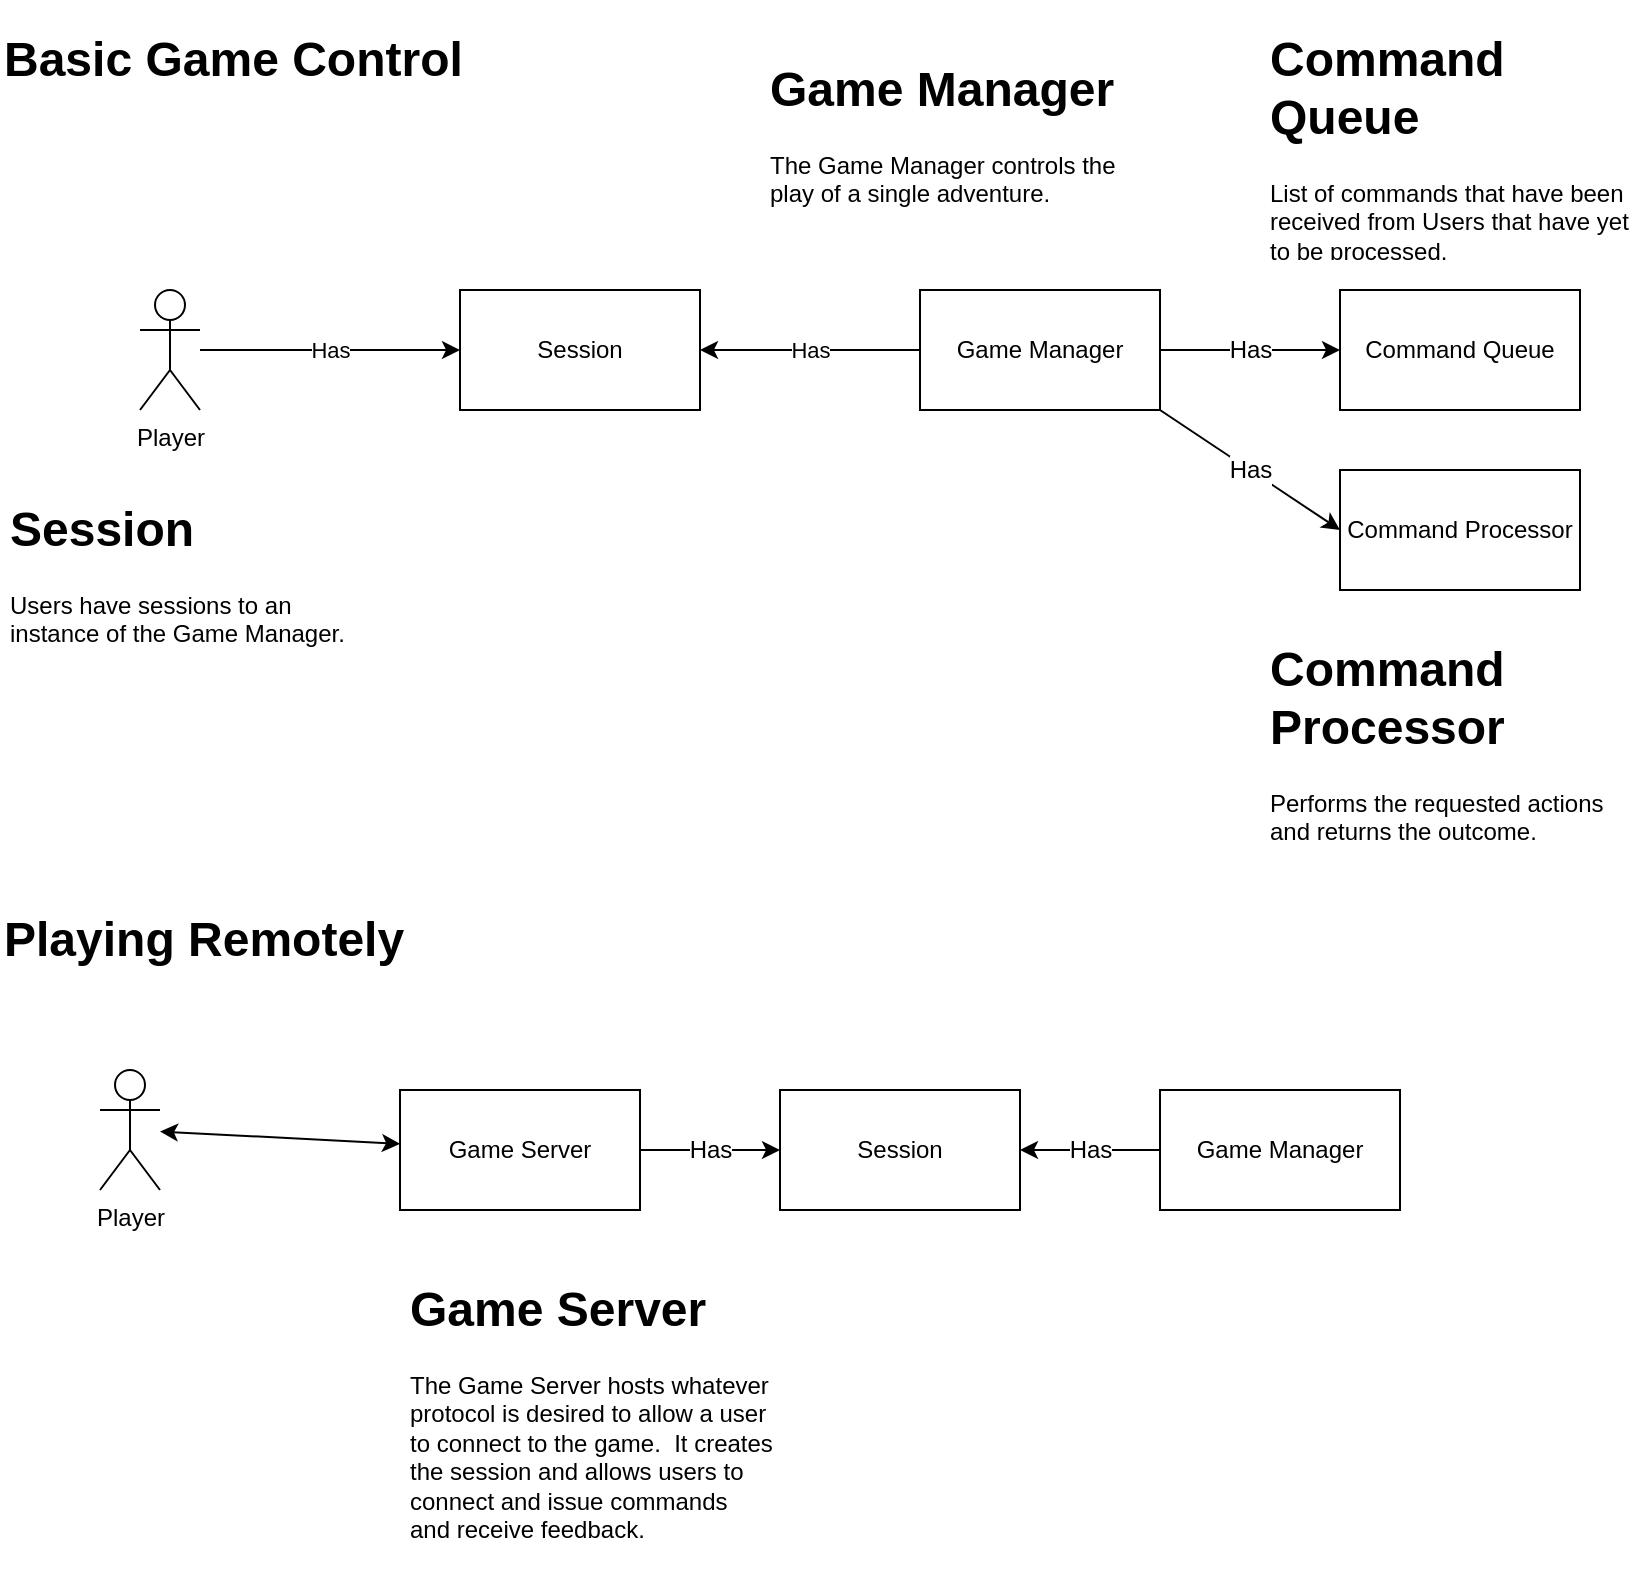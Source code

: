 <mxfile version="20.2.3" type="device"><diagram id="zzfWcsMxU8P05k3gywRi" name="Page-1"><mxGraphModel dx="1102" dy="871" grid="1" gridSize="10" guides="1" tooltips="1" connect="1" arrows="1" fold="1" page="1" pageScale="1" pageWidth="850" pageHeight="1100" math="0" shadow="0"><root><mxCell id="0"/><mxCell id="1" parent="0"/><mxCell id="sntSWek4g7D2sLz1gsQd-1" value="Game Manager" style="rounded=0;whiteSpace=wrap;html=1;" vertex="1" parent="1"><mxGeometry x="480" y="150" width="120" height="60" as="geometry"/></mxCell><mxCell id="sntSWek4g7D2sLz1gsQd-2" value="Player" style="shape=umlActor;verticalLabelPosition=bottom;verticalAlign=top;html=1;outlineConnect=0;" vertex="1" parent="1"><mxGeometry x="90" y="150" width="30" height="60" as="geometry"/></mxCell><mxCell id="sntSWek4g7D2sLz1gsQd-3" value="Session" style="rounded=0;whiteSpace=wrap;html=1;" vertex="1" parent="1"><mxGeometry x="250" y="150" width="120" height="60" as="geometry"/></mxCell><mxCell id="sntSWek4g7D2sLz1gsQd-4" value="Has" style="endArrow=classic;html=1;rounded=0;exitX=0;exitY=0.5;exitDx=0;exitDy=0;entryX=1;entryY=0.5;entryDx=0;entryDy=0;" edge="1" parent="1" source="sntSWek4g7D2sLz1gsQd-1" target="sntSWek4g7D2sLz1gsQd-3"><mxGeometry width="50" height="50" relative="1" as="geometry"><mxPoint x="380" y="200" as="sourcePoint"/><mxPoint x="430" y="150" as="targetPoint"/></mxGeometry></mxCell><mxCell id="sntSWek4g7D2sLz1gsQd-5" value="Has" style="endArrow=classic;html=1;rounded=0;entryX=0;entryY=0.5;entryDx=0;entryDy=0;" edge="1" parent="1" source="sntSWek4g7D2sLz1gsQd-2" target="sntSWek4g7D2sLz1gsQd-3"><mxGeometry width="50" height="50" relative="1" as="geometry"><mxPoint x="380" y="200" as="sourcePoint"/><mxPoint x="430" y="150" as="targetPoint"/></mxGeometry></mxCell><mxCell id="sntSWek4g7D2sLz1gsQd-6" value="&lt;h1&gt;Session&lt;/h1&gt;&lt;div&gt;Users have sessions to an instance of the Game Manager.&lt;/div&gt;" style="text;html=1;strokeColor=none;fillColor=none;spacing=5;spacingTop=-20;whiteSpace=wrap;overflow=hidden;rounded=0;" vertex="1" parent="1"><mxGeometry x="20" y="250" width="190" height="90" as="geometry"/></mxCell><mxCell id="sntSWek4g7D2sLz1gsQd-7" value="&lt;h1&gt;Game Manager&lt;/h1&gt;&lt;div&gt;The Game Manager controls the play of a single adventure.&lt;/div&gt;" style="text;html=1;strokeColor=none;fillColor=none;spacing=5;spacingTop=-20;whiteSpace=wrap;overflow=hidden;rounded=0;" vertex="1" parent="1"><mxGeometry x="400" y="30" width="190" height="90" as="geometry"/></mxCell><mxCell id="sntSWek4g7D2sLz1gsQd-8" value="&lt;font style=&quot;font-size: 24px;&quot;&gt;Basic Game Control&lt;/font&gt;" style="text;html=1;strokeColor=none;fillColor=none;align=left;verticalAlign=middle;whiteSpace=wrap;rounded=0;fontSize=20;fontStyle=1" vertex="1" parent="1"><mxGeometry x="20" y="20" width="300" height="30" as="geometry"/></mxCell><mxCell id="sntSWek4g7D2sLz1gsQd-9" value="Command Queue" style="rounded=0;whiteSpace=wrap;html=1;fontSize=12;" vertex="1" parent="1"><mxGeometry x="690" y="150" width="120" height="60" as="geometry"/></mxCell><mxCell id="sntSWek4g7D2sLz1gsQd-10" value="Has" style="endArrow=classic;html=1;rounded=0;fontSize=12;exitX=1;exitY=0.5;exitDx=0;exitDy=0;entryX=0;entryY=0.5;entryDx=0;entryDy=0;" edge="1" parent="1" source="sntSWek4g7D2sLz1gsQd-1" target="sntSWek4g7D2sLz1gsQd-9"><mxGeometry width="50" height="50" relative="1" as="geometry"><mxPoint x="400" y="160" as="sourcePoint"/><mxPoint x="450" y="110" as="targetPoint"/></mxGeometry></mxCell><mxCell id="sntSWek4g7D2sLz1gsQd-11" value="Command Processor" style="rounded=0;whiteSpace=wrap;html=1;fontSize=12;" vertex="1" parent="1"><mxGeometry x="690" y="240" width="120" height="60" as="geometry"/></mxCell><mxCell id="sntSWek4g7D2sLz1gsQd-12" value="Has" style="endArrow=classic;html=1;rounded=0;fontSize=12;entryX=0;entryY=0.5;entryDx=0;entryDy=0;exitX=1;exitY=1;exitDx=0;exitDy=0;" edge="1" parent="1" source="sntSWek4g7D2sLz1gsQd-1" target="sntSWek4g7D2sLz1gsQd-11"><mxGeometry width="50" height="50" relative="1" as="geometry"><mxPoint x="400" y="160" as="sourcePoint"/><mxPoint x="450" y="110" as="targetPoint"/></mxGeometry></mxCell><mxCell id="sntSWek4g7D2sLz1gsQd-13" value="&lt;h1&gt;Command Queue&lt;/h1&gt;&lt;div&gt;List of commands that have been received from Users that have yet to be processed.&lt;/div&gt;&lt;div&gt;&lt;br&gt;&lt;/div&gt;" style="text;html=1;strokeColor=none;fillColor=none;spacing=5;spacingTop=-20;whiteSpace=wrap;overflow=hidden;rounded=0;fontSize=12;" vertex="1" parent="1"><mxGeometry x="650" y="15" width="190" height="120" as="geometry"/></mxCell><mxCell id="sntSWek4g7D2sLz1gsQd-14" value="&lt;h1&gt;Command Processor&lt;/h1&gt;&lt;div&gt;Performs the requested actions and returns the outcome.&lt;/div&gt;" style="text;html=1;strokeColor=none;fillColor=none;spacing=5;spacingTop=-20;whiteSpace=wrap;overflow=hidden;rounded=0;fontSize=12;" vertex="1" parent="1"><mxGeometry x="650" y="320" width="190" height="120" as="geometry"/></mxCell><mxCell id="sntSWek4g7D2sLz1gsQd-15" value="Game Server" style="rounded=0;whiteSpace=wrap;html=1;fontSize=12;" vertex="1" parent="1"><mxGeometry x="220" y="550" width="120" height="60" as="geometry"/></mxCell><mxCell id="sntSWek4g7D2sLz1gsQd-16" value="Player" style="shape=umlActor;verticalLabelPosition=bottom;verticalAlign=top;html=1;outlineConnect=0;fontSize=12;" vertex="1" parent="1"><mxGeometry x="70" y="540" width="30" height="60" as="geometry"/></mxCell><mxCell id="sntSWek4g7D2sLz1gsQd-17" value="&lt;font style=&quot;font-size: 24px;&quot;&gt;Playing Remotely&lt;/font&gt;" style="text;html=1;strokeColor=none;fillColor=none;align=left;verticalAlign=middle;whiteSpace=wrap;rounded=0;fontSize=20;fontStyle=1" vertex="1" parent="1"><mxGeometry x="20" y="460" width="300" height="30" as="geometry"/></mxCell><mxCell id="sntSWek4g7D2sLz1gsQd-18" value="Session" style="rounded=0;whiteSpace=wrap;html=1;" vertex="1" parent="1"><mxGeometry x="410" y="550" width="120" height="60" as="geometry"/></mxCell><mxCell id="sntSWek4g7D2sLz1gsQd-19" value="Has" style="endArrow=classic;html=1;rounded=0;fontSize=12;entryX=0;entryY=0.5;entryDx=0;entryDy=0;" edge="1" parent="1" source="sntSWek4g7D2sLz1gsQd-15" target="sntSWek4g7D2sLz1gsQd-18"><mxGeometry width="50" height="50" relative="1" as="geometry"><mxPoint x="370" y="580" as="sourcePoint"/><mxPoint x="420" y="530" as="targetPoint"/></mxGeometry></mxCell><mxCell id="sntSWek4g7D2sLz1gsQd-20" value="" style="endArrow=classic;startArrow=classic;html=1;rounded=0;fontSize=12;" edge="1" parent="1" source="sntSWek4g7D2sLz1gsQd-16" target="sntSWek4g7D2sLz1gsQd-15"><mxGeometry width="50" height="50" relative="1" as="geometry"><mxPoint x="160" y="581" as="sourcePoint"/><mxPoint x="210" y="580" as="targetPoint"/></mxGeometry></mxCell><mxCell id="sntSWek4g7D2sLz1gsQd-24" value="Game Manager" style="rounded=0;whiteSpace=wrap;html=1;" vertex="1" parent="1"><mxGeometry x="600" y="550" width="120" height="60" as="geometry"/></mxCell><mxCell id="sntSWek4g7D2sLz1gsQd-25" value="Has" style="endArrow=classic;html=1;rounded=0;fontSize=12;exitX=0;exitY=0.5;exitDx=0;exitDy=0;entryX=1;entryY=0.5;entryDx=0;entryDy=0;" edge="1" parent="1" source="sntSWek4g7D2sLz1gsQd-24" target="sntSWek4g7D2sLz1gsQd-18"><mxGeometry width="50" height="50" relative="1" as="geometry"><mxPoint x="400" y="450" as="sourcePoint"/><mxPoint x="560" y="460" as="targetPoint"/></mxGeometry></mxCell><mxCell id="sntSWek4g7D2sLz1gsQd-26" value="&lt;h1&gt;Game Server&lt;/h1&gt;&lt;div&gt;The Game Server hosts whatever protocol is desired to allow a user to connect to the game.&amp;nbsp; It creates the session and allows users to connect and issue commands and receive feedback.&lt;/div&gt;" style="text;html=1;strokeColor=none;fillColor=none;spacing=5;spacingTop=-20;whiteSpace=wrap;overflow=hidden;rounded=0;fontSize=12;" vertex="1" parent="1"><mxGeometry x="220" y="640" width="190" height="150" as="geometry"/></mxCell></root></mxGraphModel></diagram></mxfile>